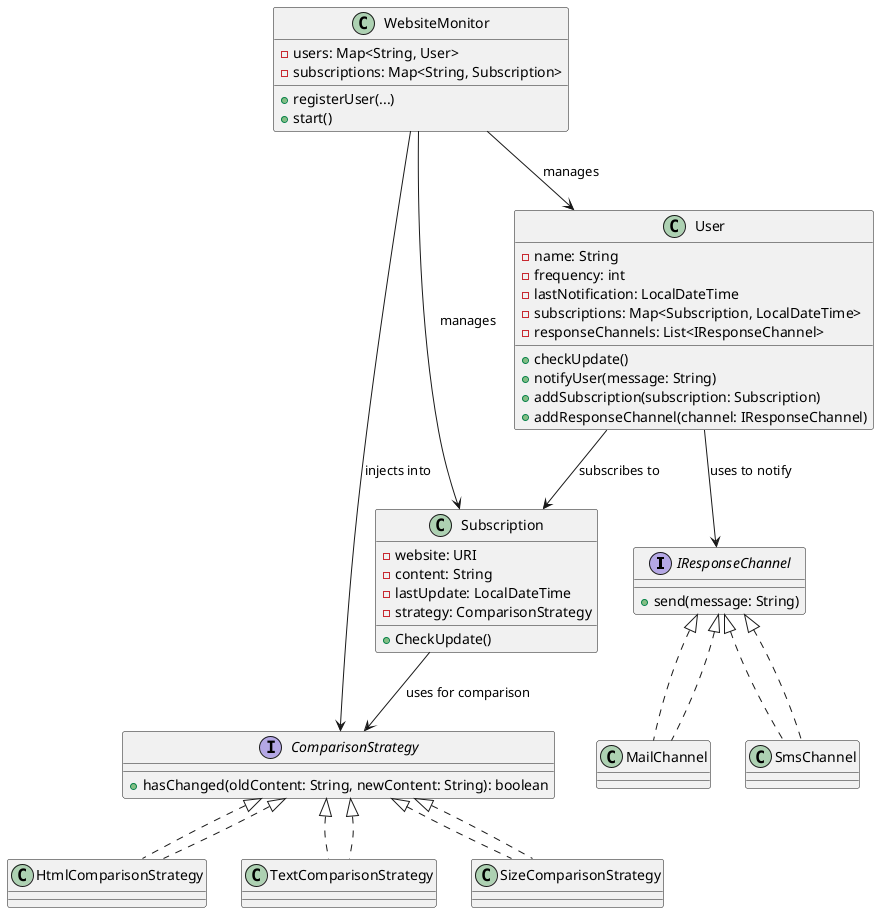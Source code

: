 @startuml

' ==== Interfaces ====
interface IResponseChannel {
    +send(message: String)
}

interface ComparisonStrategy {
    +hasChanged(oldContent: String, newContent: String): boolean
}

' ==== Channels (Observers) ====
class MailChannel implements IResponseChannel
class SmsChannel implements IResponseChannel

' ==== Strategies ====
class HtmlComparisonStrategy implements ComparisonStrategy
class TextComparisonStrategy implements ComparisonStrategy
class SizeComparisonStrategy implements ComparisonStrategy

' ==== Core Classes ====
class Subscription {
    -website: URI
    -content: String
    -lastUpdate: LocalDateTime
    -strategy: ComparisonStrategy
    +CheckUpdate()
}

class User {
    -name: String
    -frequency: int
    -lastNotification: LocalDateTime
    -subscriptions: Map<Subscription, LocalDateTime>
    -responseChannels: List<IResponseChannel>
    +checkUpdate()
    +notifyUser(message: String)
    +addSubscription(subscription: Subscription)
    +addResponseChannel(channel: IResponseChannel)
}

class WebsiteMonitor {
    -users: Map<String, User>
    -subscriptions: Map<String, Subscription>
    +registerUser(...)
    +start()
}

' ==== Relationships ====
User --> IResponseChannel : uses to notify
User --> Subscription : subscribes to
Subscription --> ComparisonStrategy : uses for comparison

WebsiteMonitor --> User : manages
WebsiteMonitor --> Subscription : manages
WebsiteMonitor --> ComparisonStrategy : injects into

IResponseChannel <|.. MailChannel
IResponseChannel <|.. SmsChannel

ComparisonStrategy <|.. HtmlComparisonStrategy
ComparisonStrategy <|.. TextComparisonStrategy
ComparisonStrategy <|.. SizeComparisonStrategy

@enduml
